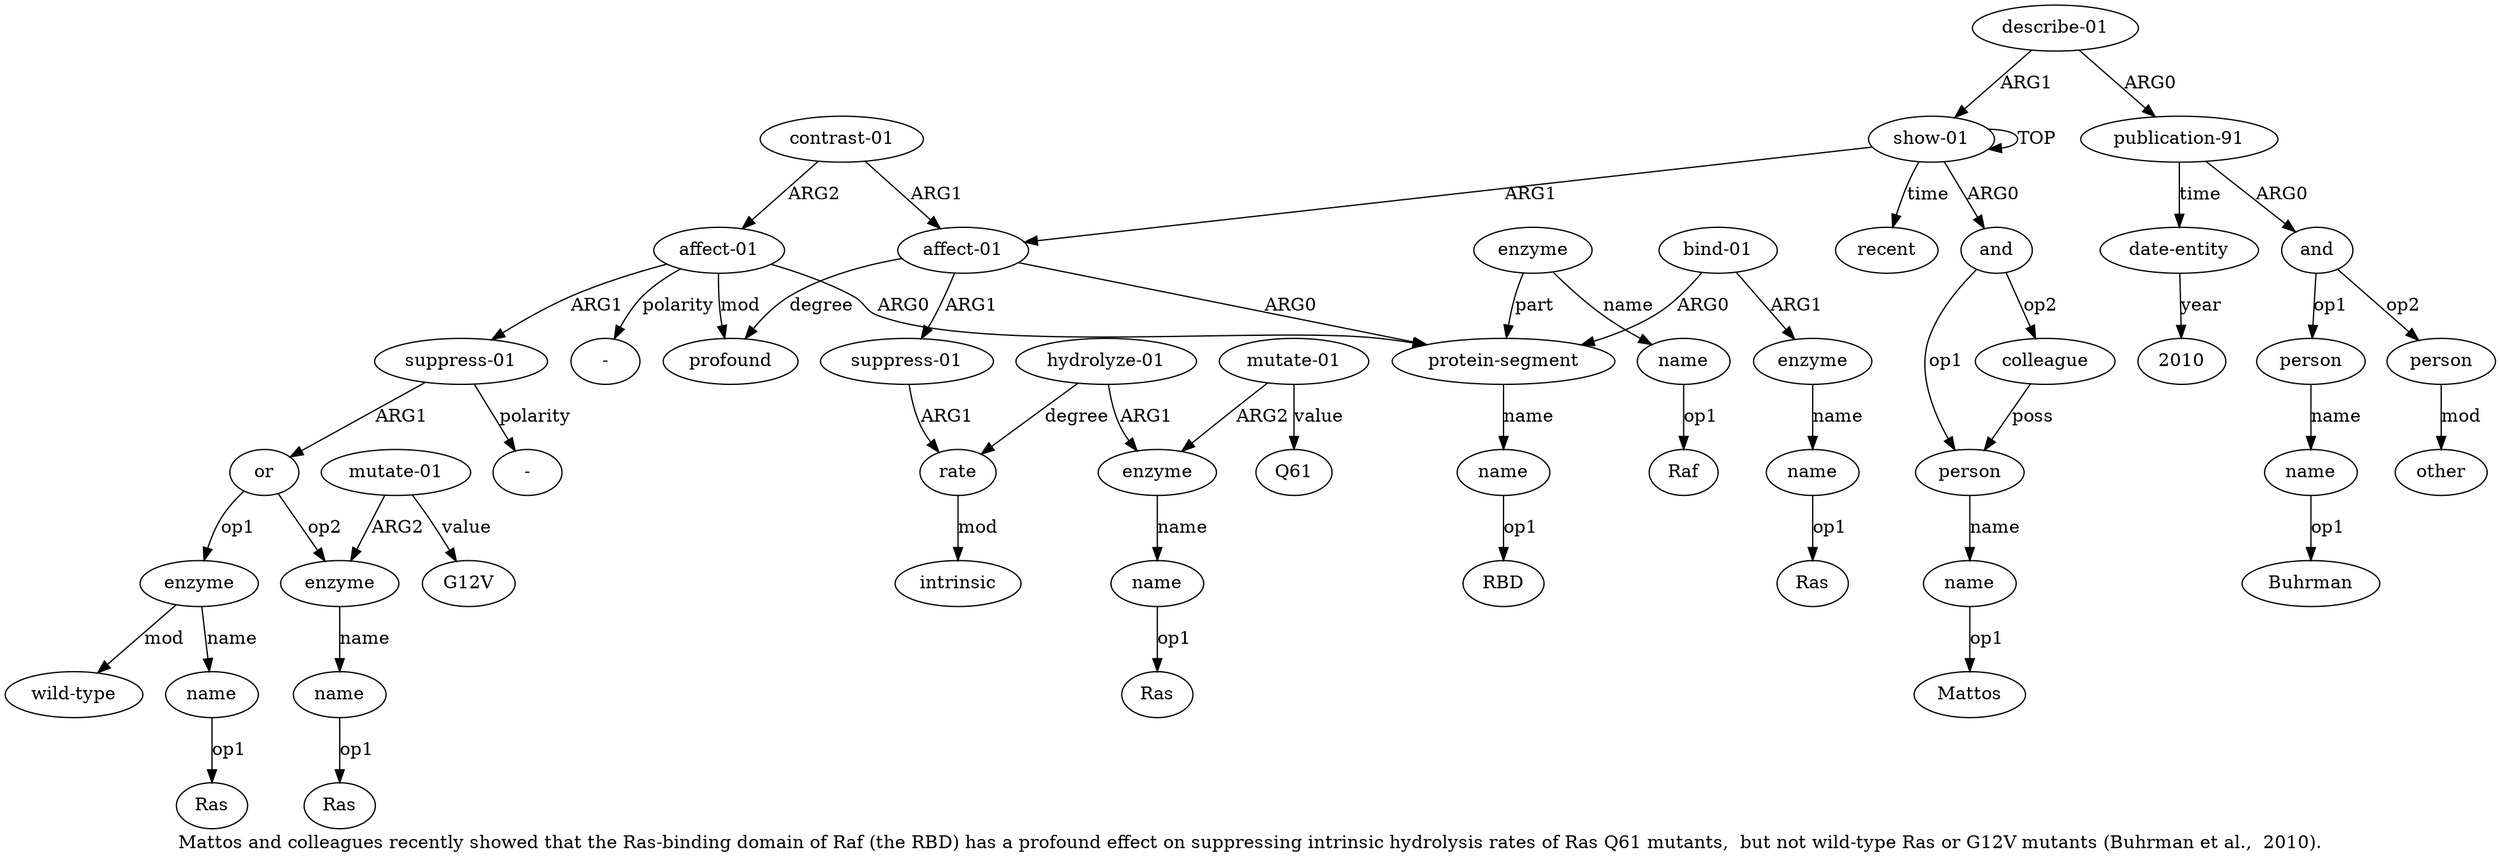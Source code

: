 digraph  {
	graph [label="Mattos and colleagues recently showed that the Ras-binding domain of Raf (the RBD) has a profound effect on suppressing intrinsic \
hydrolysis rates of Ras Q61 mutants,  but not wild-type Ras or G12V mutants (Buhrman et al.,  2010)."];
	node [label="\N"];
	a20	 [color=black,
		gold_ind=20,
		gold_label=profound,
		label=profound,
		test_ind=20,
		test_label=profound];
	a21	 [color=black,
		gold_ind=21,
		gold_label="contrast-01",
		label="contrast-01",
		test_ind=21,
		test_label="contrast-01"];
	a22	 [color=black,
		gold_ind=22,
		gold_label="affect-01",
		label="affect-01",
		test_ind=22,
		test_label="affect-01"];
	a21 -> a22 [key=0,
	color=black,
	gold_label=ARG2,
	label=ARG2,
	test_label=ARG2];
a5 [color=black,
	gold_ind=5,
	gold_label="affect-01",
	label="affect-01",
	test_ind=5,
	test_label="affect-01"];
a21 -> a5 [key=0,
color=black,
gold_label=ARG1,
label=ARG1,
test_label=ARG1];
a22 -> a20 [key=0,
color=black,
gold_label=mod,
label=mod,
test_label=mod];
a23 [color=black,
gold_ind=23,
gold_label="suppress-01",
label="suppress-01",
test_ind=23,
test_label="suppress-01"];
a22 -> a23 [key=0,
color=black,
gold_label=ARG1,
label=ARG1,
test_label=ARG1];
a6 [color=black,
gold_ind=6,
gold_label="protein-segment",
label="protein-segment",
test_ind=6,
test_label="protein-segment"];
a22 -> a6 [key=0,
color=black,
gold_label=ARG0,
label=ARG0,
test_label=ARG0];
"a22 -" [color=black,
gold_ind=-1,
gold_label="-",
label="-",
test_ind=-1,
test_label="-"];
a22 -> "a22 -" [key=0,
color=black,
gold_label=polarity,
label=polarity,
test_label=polarity];
a24 [color=black,
gold_ind=24,
gold_label=or,
label=or,
test_ind=24,
test_label=or];
a23 -> a24 [key=0,
color=black,
gold_label=ARG1,
label=ARG1,
test_label=ARG1];
"a23 -" [color=black,
gold_ind=-1,
gold_label="-",
label="-",
test_ind=-1,
test_label="-"];
a23 -> "a23 -" [key=0,
color=black,
gold_label=polarity,
label=polarity,
test_label=polarity];
a25 [color=black,
gold_ind=25,
gold_label=enzyme,
label=enzyme,
test_ind=25,
test_label=enzyme];
a24 -> a25 [key=0,
color=black,
gold_label=op1,
label=op1,
test_label=op1];
a28 [color=black,
gold_ind=28,
gold_label=enzyme,
label=enzyme,
test_ind=28,
test_label=enzyme];
a24 -> a28 [key=0,
color=black,
gold_label=op2,
label=op2,
test_label=op2];
a26 [color=black,
gold_ind=26,
gold_label=name,
label=name,
test_ind=26,
test_label=name];
a25 -> a26 [key=0,
color=black,
gold_label=name,
label=name,
test_label=name];
a27 [color=black,
gold_ind=27,
gold_label="wild-type",
label="wild-type",
test_ind=27,
test_label="wild-type"];
a25 -> a27 [key=0,
color=black,
gold_label=mod,
label=mod,
test_label=mod];
"a26 Ras" [color=black,
gold_ind=-1,
gold_label=Ras,
label=Ras,
test_ind=-1,
test_label=Ras];
a26 -> "a26 Ras" [key=0,
color=black,
gold_label=op1,
label=op1,
test_label=op1];
a29 [color=black,
gold_ind=29,
gold_label=name,
label=name,
test_ind=29,
test_label=name];
a28 -> a29 [key=0,
color=black,
gold_label=name,
label=name,
test_label=name];
"a29 Ras" [color=black,
gold_ind=-1,
gold_label=Ras,
label=Ras,
test_ind=-1,
test_label=Ras];
a29 -> "a29 Ras" [key=0,
color=black,
gold_label=op1,
label=op1,
test_label=op1];
a31 [color=black,
gold_ind=31,
gold_label=recent,
label=recent,
test_ind=31,
test_label=recent];
a30 [color=black,
gold_ind=30,
gold_label="mutate-01",
label="mutate-01",
test_ind=30,
test_label="mutate-01"];
a30 -> a28 [key=0,
color=black,
gold_label=ARG2,
label=ARG2,
test_label=ARG2];
"a30 G12V" [color=black,
gold_ind=-1,
gold_label=G12V,
label=G12V,
test_ind=-1,
test_label=G12V];
a30 -> "a30 G12V" [key=0,
color=black,
gold_label=value,
label=value,
test_label=value];
a37 [color=black,
gold_ind=37,
gold_label=person,
label=person,
test_ind=37,
test_label=person];
a38 [color=black,
gold_ind=38,
gold_label=other,
label=other,
test_ind=38,
test_label=other];
a37 -> a38 [key=0,
color=black,
gold_label=mod,
label=mod,
test_label=mod];
"a9 Raf" [color=black,
gold_ind=-1,
gold_label=Raf,
label=Raf,
test_ind=-1,
test_label=Raf];
a36 [color=black,
gold_ind=36,
gold_label=name,
label=name,
test_ind=36,
test_label=name];
"a36 Buhrman" [color=black,
gold_ind=-1,
gold_label=Buhrman,
label=Buhrman,
test_ind=-1,
test_label=Buhrman];
a36 -> "a36 Buhrman" [key=0,
color=black,
gold_label=op1,
label=op1,
test_label=op1];
a33 [color=black,
gold_ind=33,
gold_label="publication-91",
label="publication-91",
test_ind=33,
test_label="publication-91"];
a34 [color=black,
gold_ind=34,
gold_label=and,
label=and,
test_ind=34,
test_label=and];
a33 -> a34 [key=0,
color=black,
gold_label=ARG0,
label=ARG0,
test_label=ARG0];
a39 [color=black,
gold_ind=39,
gold_label="date-entity",
label="date-entity",
test_ind=39,
test_label="date-entity"];
a33 -> a39 [key=0,
color=black,
gold_label=time,
label=time,
test_label=time];
a35 [color=black,
gold_ind=35,
gold_label=person,
label=person,
test_ind=35,
test_label=person];
a35 -> a36 [key=0,
color=black,
gold_label=name,
label=name,
test_label=name];
a34 -> a37 [key=0,
color=black,
gold_label=op2,
label=op2,
test_label=op2];
a34 -> a35 [key=0,
color=black,
gold_label=op1,
label=op1,
test_label=op1];
"a39 2010" [color=black,
gold_ind=-1,
gold_label=2010,
label=2010,
test_ind=-1,
test_label=2010];
a32 [color=black,
gold_ind=32,
gold_label="describe-01",
label="describe-01",
test_ind=32,
test_label="describe-01"];
a32 -> a33 [key=0,
color=black,
gold_label=ARG0,
label=ARG0,
test_label=ARG0];
a0 [color=black,
gold_ind=0,
gold_label="show-01",
label="show-01",
test_ind=0,
test_label="show-01"];
a32 -> a0 [key=0,
color=black,
gold_label=ARG1,
label=ARG1,
test_label=ARG1];
a15 [color=black,
gold_ind=15,
gold_label="hydrolyze-01",
label="hydrolyze-01",
test_ind=15,
test_label="hydrolyze-01"];
a14 [color=black,
gold_ind=14,
gold_label=rate,
label=rate,
test_ind=14,
test_label=rate];
a15 -> a14 [key=0,
color=black,
gold_label=degree,
label=degree,
test_label=degree];
a16 [color=black,
gold_ind=16,
gold_label=enzyme,
label=enzyme,
test_ind=16,
test_label=enzyme];
a15 -> a16 [key=0,
color=black,
gold_label=ARG1,
label=ARG1,
test_label=ARG1];
a19 [color=black,
gold_ind=19,
gold_label=intrinsic,
label=intrinsic,
test_ind=19,
test_label=intrinsic];
a14 -> a19 [key=0,
color=black,
gold_label=mod,
label=mod,
test_label=mod];
a17 [color=black,
gold_ind=17,
gold_label=name,
label=name,
test_ind=17,
test_label=name];
"a17 Ras" [color=black,
gold_ind=-1,
gold_label=Ras,
label=Ras,
test_ind=-1,
test_label=Ras];
a17 -> "a17 Ras" [key=0,
color=black,
gold_label=op1,
label=op1,
test_label=op1];
a16 -> a17 [key=0,
color=black,
gold_label=name,
label=name,
test_label=name];
a11 [color=black,
gold_ind=11,
gold_label=enzyme,
label=enzyme,
test_ind=11,
test_label=enzyme];
a12 [color=black,
gold_ind=12,
gold_label=name,
label=name,
test_ind=12,
test_label=name];
a11 -> a12 [key=0,
color=black,
gold_label=name,
label=name,
test_label=name];
a10 [color=black,
gold_ind=10,
gold_label="bind-01",
label="bind-01",
test_ind=10,
test_label="bind-01"];
a10 -> a11 [key=0,
color=black,
gold_label=ARG1,
label=ARG1,
test_label=ARG1];
a10 -> a6 [key=0,
color=black,
gold_label=ARG0,
label=ARG0,
test_label=ARG0];
a13 [color=black,
gold_ind=13,
gold_label="suppress-01",
label="suppress-01",
test_ind=13,
test_label="suppress-01"];
a13 -> a14 [key=0,
color=black,
gold_label=ARG1,
label=ARG1,
test_label=ARG1];
"a12 Ras" [color=black,
gold_ind=-1,
gold_label=Ras,
label=Ras,
test_ind=-1,
test_label=Ras];
a12 -> "a12 Ras" [key=0,
color=black,
gold_label=op1,
label=op1,
test_label=op1];
a39 -> "a39 2010" [key=0,
color=black,
gold_label=year,
label=year,
test_label=year];
a18 [color=black,
gold_ind=18,
gold_label="mutate-01",
label="mutate-01",
test_ind=18,
test_label="mutate-01"];
a18 -> a16 [key=0,
color=black,
gold_label=ARG2,
label=ARG2,
test_label=ARG2];
"a18 Q61" [color=black,
gold_ind=-1,
gold_label=Q61,
label=Q61,
test_ind=-1,
test_label=Q61];
a18 -> "a18 Q61" [key=0,
color=black,
gold_label=value,
label=value,
test_label=value];
a1 [color=black,
gold_ind=1,
gold_label=and,
label=and,
test_ind=1,
test_label=and];
a2 [color=black,
gold_ind=2,
gold_label=person,
label=person,
test_ind=2,
test_label=person];
a1 -> a2 [key=0,
color=black,
gold_label=op1,
label=op1,
test_label=op1];
a4 [color=black,
gold_ind=4,
gold_label=colleague,
label=colleague,
test_ind=4,
test_label=colleague];
a1 -> a4 [key=0,
color=black,
gold_label=op2,
label=op2,
test_label=op2];
a0 -> a31 [key=0,
color=black,
gold_label=time,
label=time,
test_label=time];
a0 -> a1 [key=0,
color=black,
gold_label=ARG0,
label=ARG0,
test_label=ARG0];
a0 -> a0 [key=0,
color=black,
gold_label=TOP,
label=TOP,
test_label=TOP];
a0 -> a5 [key=0,
color=black,
gold_label=ARG1,
label=ARG1,
test_label=ARG1];
a3 [color=black,
gold_ind=3,
gold_label=name,
label=name,
test_ind=3,
test_label=name];
"a3 Mattos" [color=black,
gold_ind=-1,
gold_label=Mattos,
label=Mattos,
test_ind=-1,
test_label=Mattos];
a3 -> "a3 Mattos" [key=0,
color=black,
gold_label=op1,
label=op1,
test_label=op1];
a2 -> a3 [key=0,
color=black,
gold_label=name,
label=name,
test_label=name];
a5 -> a20 [key=0,
color=black,
gold_label=degree,
label=degree,
test_label=degree];
a5 -> a13 [key=0,
color=black,
gold_label=ARG1,
label=ARG1,
test_label=ARG1];
a5 -> a6 [key=0,
color=black,
gold_label=ARG0,
label=ARG0,
test_label=ARG0];
a4 -> a2 [key=0,
color=black,
gold_label=poss,
label=poss,
test_label=poss];
a7 [color=black,
gold_ind=7,
gold_label=name,
label=name,
test_ind=7,
test_label=name];
"a7 RBD" [color=black,
gold_ind=-1,
gold_label=RBD,
label=RBD,
test_ind=-1,
test_label=RBD];
a7 -> "a7 RBD" [key=0,
color=black,
gold_label=op1,
label=op1,
test_label=op1];
a6 -> a7 [key=0,
color=black,
gold_label=name,
label=name,
test_label=name];
a9 [color=black,
gold_ind=9,
gold_label=name,
label=name,
test_ind=9,
test_label=name];
a9 -> "a9 Raf" [key=0,
color=black,
gold_label=op1,
label=op1,
test_label=op1];
a8 [color=black,
gold_ind=8,
gold_label=enzyme,
label=enzyme,
test_ind=8,
test_label=enzyme];
a8 -> a6 [key=0,
color=black,
gold_label=part,
label=part,
test_label=part];
a8 -> a9 [key=0,
color=black,
gold_label=name,
label=name,
test_label=name];
}
